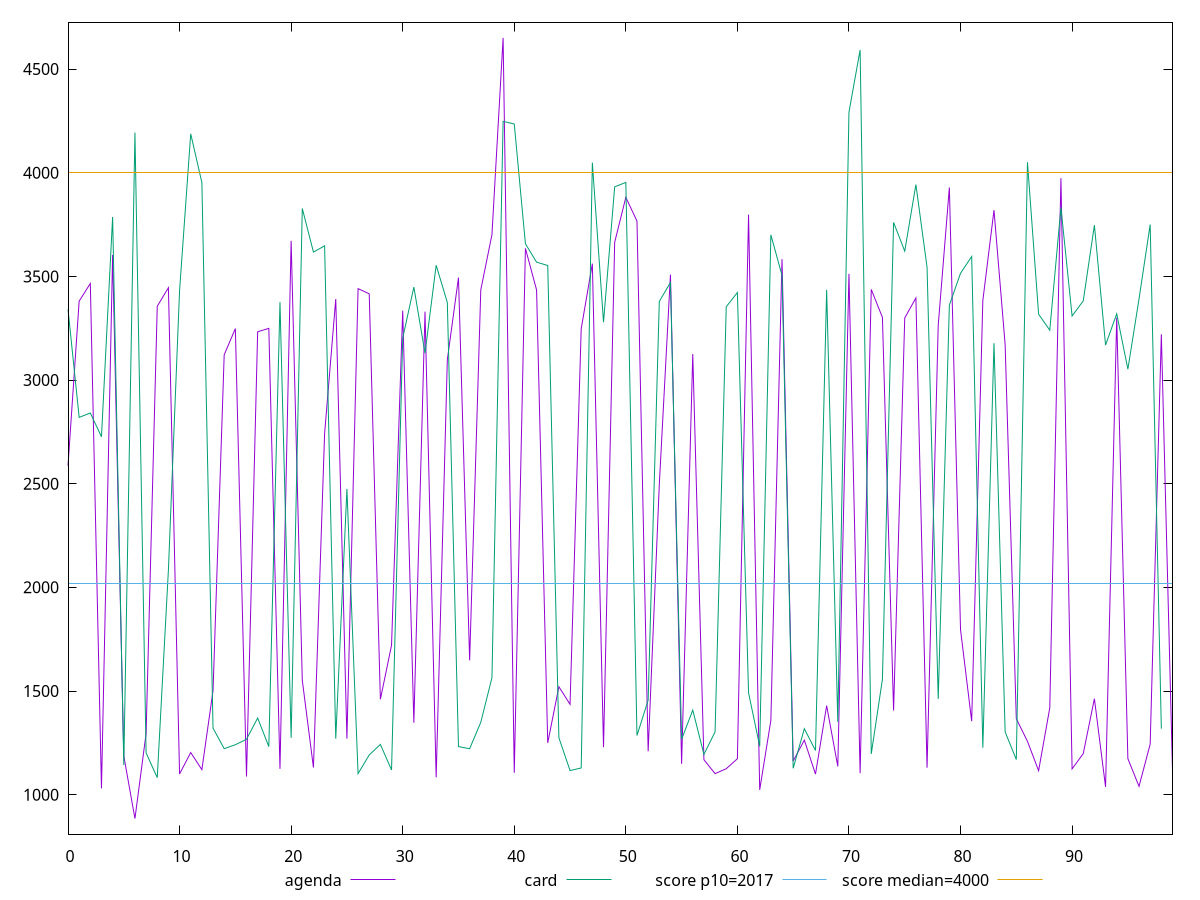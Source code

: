 reset

$agenda <<EOF
0 2586.715999999985
1 3380.591999999982
2 3465.9239999999904
3 1030.1160000000002
4 3603.835999999995
5 1186.732000000001
6 884.8759999999999
7 1295.0120000000004
8 3356.0319999999874
9 3445.491999999986
10 1099.9120000000007
11 1203.0640000000003
12 1120.6840000000009
13 1501.5519999999997
14 3121.823999999987
15 3248.331999999988
16 1087.5800000000006
17 3232.9279999999967
18 3249.415999999989
19 1124.6360000000009
20 3671.7799999999866
21 1551.620000000001
22 1130.8360000000005
23 2741.6399999999912
24 3390.8919999999885
25 1270.2360000000003
26 3441.1439999999875
27 3415.887999999987
28 1459.9920000000002
29 1720.5640000000012
30 3334.611999999989
31 1347.0760000000007
32 3330.2559999999867
33 1083.6280000000006
34 3097.9319999999943
35 3493.971999999987
36 1647.7679999999996
37 3435.115999999988
38 3701.455999999992
39 4650.531999999999
40 1105.5520000000006
41 3635.263999999984
42 3434.623999999988
43 1249.7400000000002
44 1520.6839999999995
45 1435.7040000000006
46 3247.30799999999
47 3561.479999999987
48 1228.8960000000006
49 3664.4439999999863
50 3881.2079999999874
51 3767.043999999988
52 1208.9640000000002
53 2495.439999999992
54 3508.587999999985
55 1148.5520000000001
56 3125.303999999988
57 1168.744000000001
58 1101.360000000001
59 1125.1280000000006
60 1173.248
61 3798.0119999999883
62 1023.3080000000006
63 1357.872
64 3583.3079999999923
65 1162.0400000000004
66 1262.9800000000002
67 1099.1840000000009
68 1429.1840000000007
69 1136.420000000001
70 3512.667999999992
71 1103.592000000001
72 3437.2959999999825
73 3302.07199999999
74 1405.9080000000017
75 3299.583999999988
76 3396.047999999988
77 1129.7920000000006
78 3263.0999999999867
79 3929.0919999999846
80 1796.108
81 1354.5480000000002
82 3383.827999999988
83 3819.587999999988
84 3170.5959999999877
85 1366.2880000000005
86 1257.2000000000016
87 1115.6000000000006
88 1418.3600000000001
89 3973.959999999988
90 1124.2400000000007
91 1197.9720000000002
92 1462.8600000000015
93 1037.4160000000006
94 3301.279999999983
95 1173.576000000001
96 1040.064000000001
97 1243.9880000000007
98 3220.8999999999946
99 1115.0360000000012
EOF

$card <<EOF
0 3341.387999999988
1 2819.923999999998
2 2841.167999999998
3 2726.3680000000018
4 3786.979999999986
5 1143.0440000000006
6 4193.691999999991
7 1201.4480000000005
8 1082.0120000000006
9 2084.047999999998
10 3431.7919999999876
11 4187.791999999988
12 3952.567999999987
13 1321.0440000000006
14 1221.660000000001
15 1240.9920000000009
16 1267.3360000000011
17 1369.6080000000013
18 1231.8480000000009
19 3375.799999999989
20 1274.4320000000012
21 3827.775999999989
22 3617.4079999999894
23 3647.6119999999937
24 1270.196
25 2474.2159999999985
26 1101.6160000000004
27 1191.4400000000012
28 1242.3040000000008
29 1119.0480000000007
30 3202.075999999985
31 3448.819999999988
32 3129.4759999999887
33 3553.6919999999877
34 3374.3079999999895
35 1231.8840000000007
36 1221.592
37 1348.968000000001
38 1564.2600000000011
39 4247.975999999987
40 4235.147999999983
41 3657.2079999999905
42 3568.7119999999913
43 3552.5679999999866
44 1274.6640000000002
45 1116.1480000000008
46 1128.7480000000012
47 4048.791999999979
48 3278.991999999992
49 3931.9839999999854
50 3953.447999999985
51 1285.2560000000012
52 1455.9440000000006
53 3379.2039999999847
54 3470.583999999987
55 1267.0880000000002
56 1407.8439999999998
57 1194.2560000000005
58 1302.8040000000008
59 3353.663999999989
60 3422.275999999986
61 1491.224000000001
62 1233.2160000000015
63 3700.711999999988
64 3504.8119999999853
65 1127.268
66 1318.3120000000008
67 1213.128000000001
68 3434.963999999986
69 1350.344000000001
70 4291.963999999986
71 4592.635999999985
72 1196.628000000001
73 1556.8120000000001
74 3760.435999999985
75 3621.9519999999884
76 3942.943999999986
77 3544.135999999988
78 1462.2560000000008
79 3361.3879999999867
80 3515.0239999999876
81 3596.0199999999854
82 1226.3160000000007
83 3177.871999999988
84 1302.692
85 1169.3560000000007
86 4051.0159999999905
87 3317.6479999999906
88 3240.5919999999874
89 3832.067999999985
90 3309.003999999985
91 3381.8039999999874
92 3747.3279999999845
93 3168.703999999984
94 3319.5759999999877
95 3052.623999999983
96 3391.175999999982
97 3750.239999999989
98 1318.1840000000002
EOF

set key outside below
set xrange [0:99]
set yrange [809.5628799999998:4725.845119999999]
set trange [809.5628799999998:4725.845119999999]
set terminal svg size 640, 520 enhanced background rgb 'white'
set output "reports/report_00027_2021-02-24T12-40-31.850Z/mainthread-work-breakdown/comparison/line/1_vs_2.svg"

plot $agenda title "agenda" with line, \
     $card title "card" with line, \
     2017 title "score p10=2017", \
     4000 title "score median=4000"

reset
